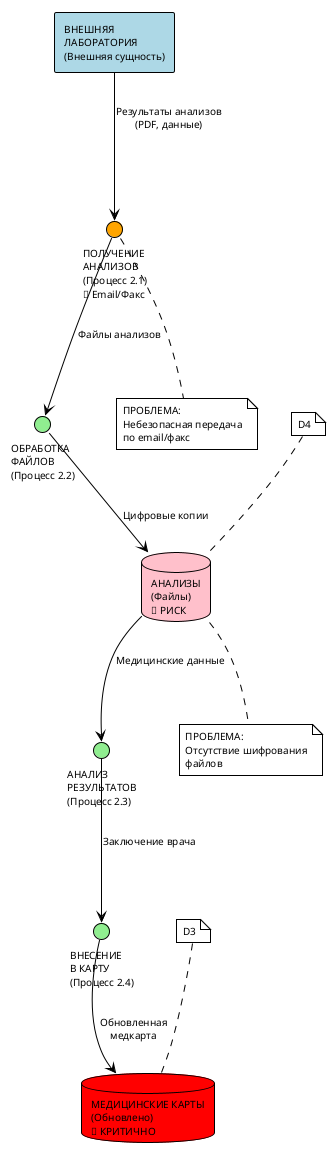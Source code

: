 @startuml lab_results_dfd
!theme plain
skinparam backgroundColor white
skinparam defaultFontSize 10

' Внешние сущности
rectangle "ВНЕШНЯЯ\nЛАБОРАТОРИЯ\n(Внешняя сущность)" as lab #lightblue

' Процессы
circle "ПОЛУЧЕНИЕ\nАНАЛИЗОВ\n(Процесс 2.1)\n🔴 Email/Факс" as process1 #orange
circle "ОБРАБОТКА\nФАЙЛОВ\n(Процесс 2.2)" as process2 #lightgreen
circle "АНАЛИЗ\nРЕЗУЛЬТАТОВ\n(Процесс 2.3)" as process3 #lightgreen
circle "ВНЕСЕНИЕ\nВ КАРТУ\n(Процесс 2.4)" as process4 #lightgreen

' Хранилища данных
database "АНАЛИЗЫ\n(Файлы)\n🔴 РИСК" as store4 #pink
database "МЕДИЦИНСКИЕ КАРТЫ\n(Обновлено)\n🔴 КРИТИЧНО" as store3 #red

' Потоки данных
lab --> process1 : "Результаты анализов\n(PDF, данные)"
process1 --> process2 : "Файлы анализов"
process2 --> store4 : "Цифровые копии"
store4 --> process3 : "Медицинские данные"
process3 --> process4 : "Заключение врача"
process4 --> store3 : "Обновленная\nмедкарта"

' Нумерация хранилищ
note top of store4 : D4
note top of store3 : D3

' Проблемы безопасности
note bottom of process1 : ПРОБЛЕМА:\nНебезопасная передача\nпо email/факс
note bottom of store4 : ПРОБЛЕМА:\nОтсутствие шифрования\nфайлов

@enduml
